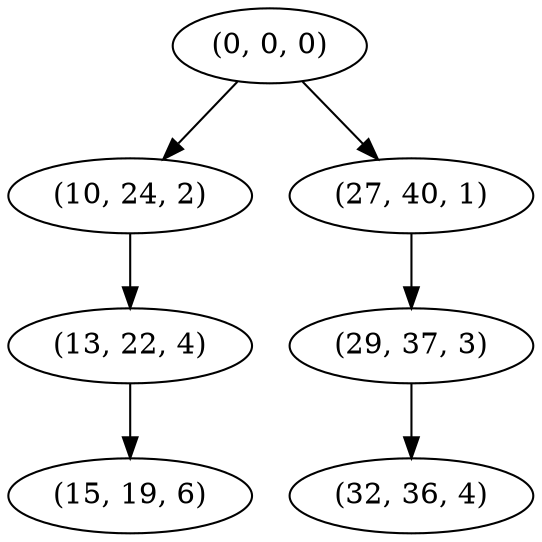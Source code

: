 digraph tree {
    "(0, 0, 0)";
    "(10, 24, 2)";
    "(13, 22, 4)";
    "(15, 19, 6)";
    "(27, 40, 1)";
    "(29, 37, 3)";
    "(32, 36, 4)";
    "(0, 0, 0)" -> "(10, 24, 2)";
    "(0, 0, 0)" -> "(27, 40, 1)";
    "(10, 24, 2)" -> "(13, 22, 4)";
    "(13, 22, 4)" -> "(15, 19, 6)";
    "(27, 40, 1)" -> "(29, 37, 3)";
    "(29, 37, 3)" -> "(32, 36, 4)";
}
